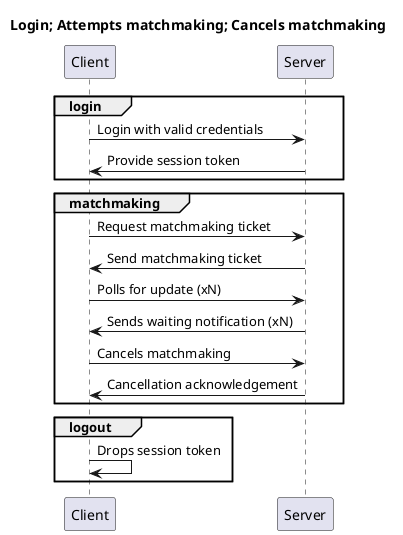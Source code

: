 @startuml workflow_2

title Login; Attempts matchmaking; Cancels matchmaking

group login
Client -> Server: Login with valid credentials
Server -> Client: Provide session token
end

group matchmaking
Client -> Server: Request matchmaking ticket
Server -> Client: Send matchmaking ticket
Client -> Server: Polls for update (xN)
Server -> Client: Sends waiting notification (xN)
Client -> Server: Cancels matchmaking
Server -> Client: Cancellation acknowledgement
end

group logout
Client -> Client: Drops session token
end

@enduml